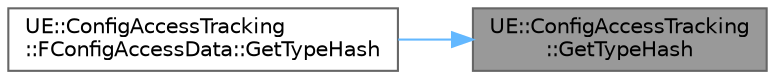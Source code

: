 digraph "UE::ConfigAccessTracking::GetTypeHash"
{
 // INTERACTIVE_SVG=YES
 // LATEX_PDF_SIZE
  bgcolor="transparent";
  edge [fontname=Helvetica,fontsize=10,labelfontname=Helvetica,labelfontsize=10];
  node [fontname=Helvetica,fontsize=10,shape=box,height=0.2,width=0.4];
  rankdir="RL";
  Node1 [id="Node000001",label="UE::ConfigAccessTracking\l::GetTypeHash",height=0.2,width=0.4,color="gray40", fillcolor="grey60", style="filled", fontcolor="black",tooltip=" "];
  Node1 -> Node2 [id="edge1_Node000001_Node000002",dir="back",color="steelblue1",style="solid",tooltip=" "];
  Node2 [id="Node000002",label="UE::ConfigAccessTracking\l::FConfigAccessData::GetTypeHash",height=0.2,width=0.4,color="grey40", fillcolor="white", style="filled",URL="$d1/d48/structUE_1_1ConfigAccessTracking_1_1FConfigAccessData.html#a391fc0e4ed092862aaf5c881419db4c5",tooltip=" "];
}
